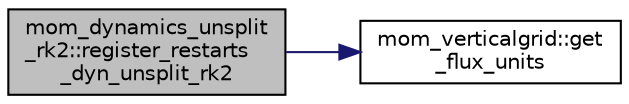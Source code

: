 digraph "mom_dynamics_unsplit_rk2::register_restarts_dyn_unsplit_rk2"
{
 // INTERACTIVE_SVG=YES
 // LATEX_PDF_SIZE
  edge [fontname="Helvetica",fontsize="10",labelfontname="Helvetica",labelfontsize="10"];
  node [fontname="Helvetica",fontsize="10",shape=record];
  rankdir="LR";
  Node1 [label="mom_dynamics_unsplit\l_rk2::register_restarts\l_dyn_unsplit_rk2",height=0.2,width=0.4,color="black", fillcolor="grey75", style="filled", fontcolor="black",tooltip="Allocate the control structure for this module, allocates memory in it, and registers any auxiliary r..."];
  Node1 -> Node2 [color="midnightblue",fontsize="10",style="solid",fontname="Helvetica"];
  Node2 [label="mom_verticalgrid::get\l_flux_units",height=0.2,width=0.4,color="black", fillcolor="white", style="filled",URL="$namespacemom__verticalgrid.html#af027c312e660a932b3f430f4c7a9675d",tooltip="Returns the model's thickness flux units, usually m^3/s or kg/s."];
}
